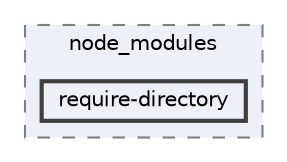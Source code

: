 digraph "pkiclassroomrescheduler/src/main/frontend/node_modules/require-directory"
{
 // LATEX_PDF_SIZE
  bgcolor="transparent";
  edge [fontname=Helvetica,fontsize=10,labelfontname=Helvetica,labelfontsize=10];
  node [fontname=Helvetica,fontsize=10,shape=box,height=0.2,width=0.4];
  compound=true
  subgraph clusterdir_72953eda66ccb3a2722c28e1c3e6c23b {
    graph [ bgcolor="#edf0f7", pencolor="grey50", label="node_modules", fontname=Helvetica,fontsize=10 style="filled,dashed", URL="dir_72953eda66ccb3a2722c28e1c3e6c23b.html",tooltip=""]
  dir_323707f66d4d62076f7f767c128dde69 [label="require-directory", fillcolor="#edf0f7", color="grey25", style="filled,bold", URL="dir_323707f66d4d62076f7f767c128dde69.html",tooltip=""];
  }
}
